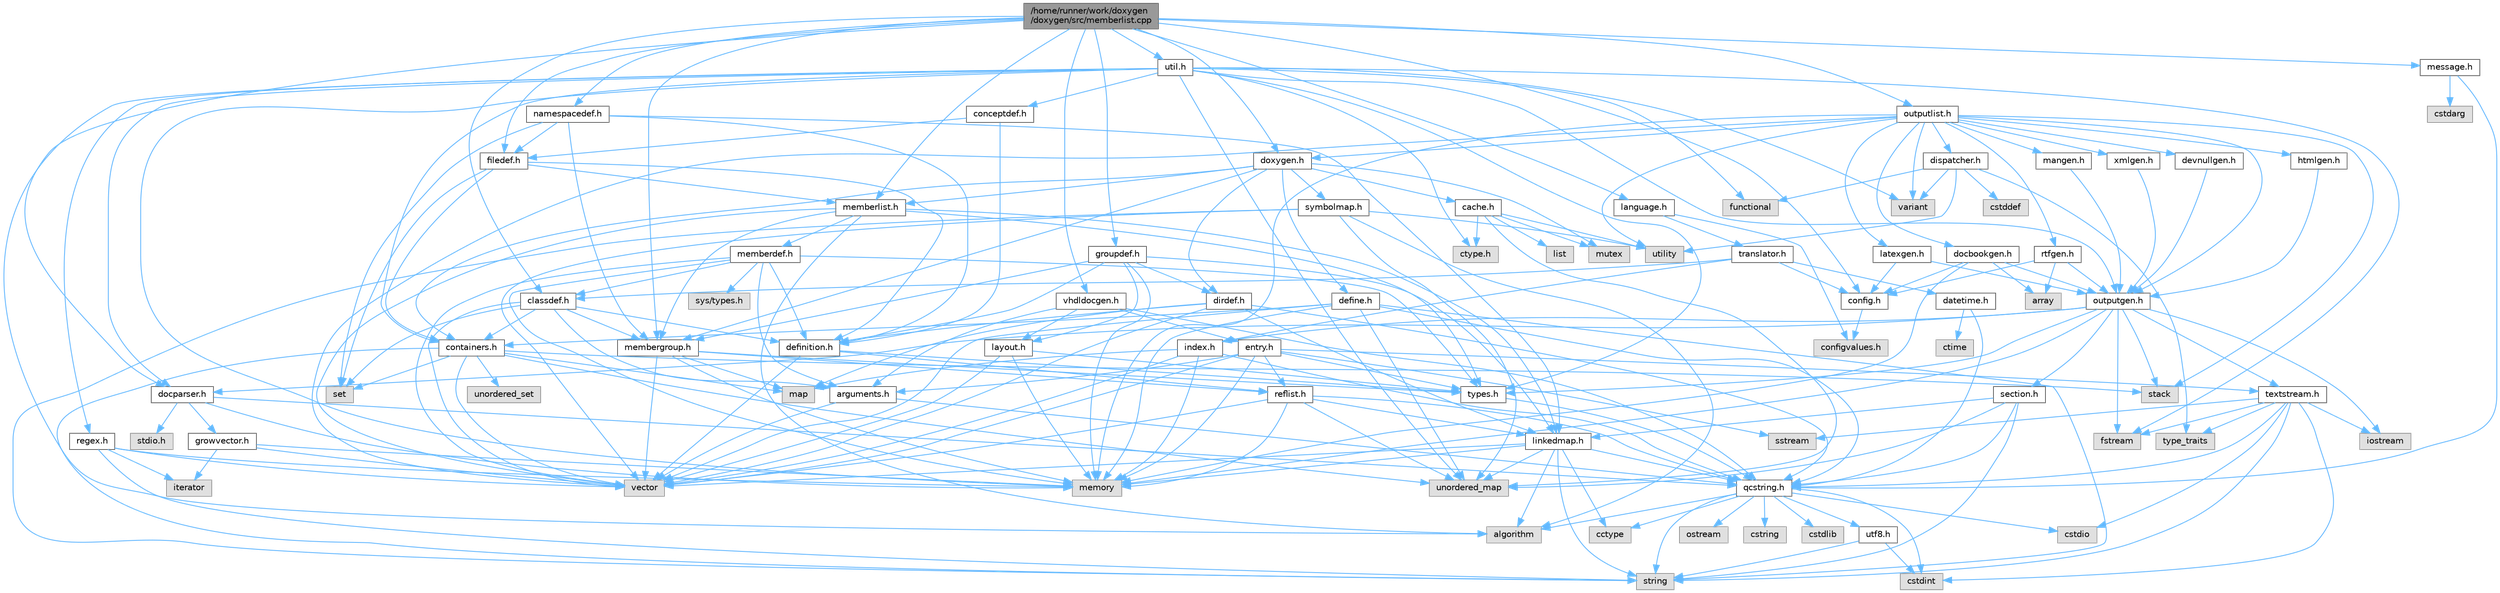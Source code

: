 digraph "/home/runner/work/doxygen/doxygen/src/memberlist.cpp"
{
 // INTERACTIVE_SVG=YES
 // LATEX_PDF_SIZE
  bgcolor="transparent";
  edge [fontname=Helvetica,fontsize=10,labelfontname=Helvetica,labelfontsize=10];
  node [fontname=Helvetica,fontsize=10,shape=box,height=0.2,width=0.4];
  Node1 [id="Node000001",label="/home/runner/work/doxygen\l/doxygen/src/memberlist.cpp",height=0.2,width=0.4,color="gray40", fillcolor="grey60", style="filled", fontcolor="black",tooltip=" "];
  Node1 -> Node2 [id="edge1_Node000001_Node000002",color="steelblue1",style="solid",tooltip=" "];
  Node2 [id="Node000002",label="memberlist.h",height=0.2,width=0.4,color="grey40", fillcolor="white", style="filled",URL="$dd/d78/memberlist_8h.html",tooltip=" "];
  Node2 -> Node3 [id="edge2_Node000002_Node000003",color="steelblue1",style="solid",tooltip=" "];
  Node3 [id="Node000003",label="vector",height=0.2,width=0.4,color="grey60", fillcolor="#E0E0E0", style="filled",tooltip=" "];
  Node2 -> Node4 [id="edge3_Node000002_Node000004",color="steelblue1",style="solid",tooltip=" "];
  Node4 [id="Node000004",label="algorithm",height=0.2,width=0.4,color="grey60", fillcolor="#E0E0E0", style="filled",tooltip=" "];
  Node2 -> Node5 [id="edge4_Node000002_Node000005",color="steelblue1",style="solid",tooltip=" "];
  Node5 [id="Node000005",label="memberdef.h",height=0.2,width=0.4,color="grey40", fillcolor="white", style="filled",URL="$d4/d46/memberdef_8h.html",tooltip=" "];
  Node5 -> Node3 [id="edge5_Node000005_Node000003",color="steelblue1",style="solid",tooltip=" "];
  Node5 -> Node6 [id="edge6_Node000005_Node000006",color="steelblue1",style="solid",tooltip=" "];
  Node6 [id="Node000006",label="memory",height=0.2,width=0.4,color="grey60", fillcolor="#E0E0E0", style="filled",tooltip=" "];
  Node5 -> Node7 [id="edge7_Node000005_Node000007",color="steelblue1",style="solid",tooltip=" "];
  Node7 [id="Node000007",label="sys/types.h",height=0.2,width=0.4,color="grey60", fillcolor="#E0E0E0", style="filled",tooltip=" "];
  Node5 -> Node8 [id="edge8_Node000005_Node000008",color="steelblue1",style="solid",tooltip=" "];
  Node8 [id="Node000008",label="types.h",height=0.2,width=0.4,color="grey40", fillcolor="white", style="filled",URL="$d9/d49/types_8h.html",tooltip="This file contains a number of basic enums and types."];
  Node8 -> Node9 [id="edge9_Node000008_Node000009",color="steelblue1",style="solid",tooltip=" "];
  Node9 [id="Node000009",label="qcstring.h",height=0.2,width=0.4,color="grey40", fillcolor="white", style="filled",URL="$d7/d5c/qcstring_8h.html",tooltip=" "];
  Node9 -> Node10 [id="edge10_Node000009_Node000010",color="steelblue1",style="solid",tooltip=" "];
  Node10 [id="Node000010",label="string",height=0.2,width=0.4,color="grey60", fillcolor="#E0E0E0", style="filled",tooltip=" "];
  Node9 -> Node4 [id="edge11_Node000009_Node000004",color="steelblue1",style="solid",tooltip=" "];
  Node9 -> Node11 [id="edge12_Node000009_Node000011",color="steelblue1",style="solid",tooltip=" "];
  Node11 [id="Node000011",label="cctype",height=0.2,width=0.4,color="grey60", fillcolor="#E0E0E0", style="filled",tooltip=" "];
  Node9 -> Node12 [id="edge13_Node000009_Node000012",color="steelblue1",style="solid",tooltip=" "];
  Node12 [id="Node000012",label="cstring",height=0.2,width=0.4,color="grey60", fillcolor="#E0E0E0", style="filled",tooltip=" "];
  Node9 -> Node13 [id="edge14_Node000009_Node000013",color="steelblue1",style="solid",tooltip=" "];
  Node13 [id="Node000013",label="cstdio",height=0.2,width=0.4,color="grey60", fillcolor="#E0E0E0", style="filled",tooltip=" "];
  Node9 -> Node14 [id="edge15_Node000009_Node000014",color="steelblue1",style="solid",tooltip=" "];
  Node14 [id="Node000014",label="cstdlib",height=0.2,width=0.4,color="grey60", fillcolor="#E0E0E0", style="filled",tooltip=" "];
  Node9 -> Node15 [id="edge16_Node000009_Node000015",color="steelblue1",style="solid",tooltip=" "];
  Node15 [id="Node000015",label="cstdint",height=0.2,width=0.4,color="grey60", fillcolor="#E0E0E0", style="filled",tooltip=" "];
  Node9 -> Node16 [id="edge17_Node000009_Node000016",color="steelblue1",style="solid",tooltip=" "];
  Node16 [id="Node000016",label="ostream",height=0.2,width=0.4,color="grey60", fillcolor="#E0E0E0", style="filled",tooltip=" "];
  Node9 -> Node17 [id="edge18_Node000009_Node000017",color="steelblue1",style="solid",tooltip=" "];
  Node17 [id="Node000017",label="utf8.h",height=0.2,width=0.4,color="grey40", fillcolor="white", style="filled",URL="$db/d7c/utf8_8h.html",tooltip="Various UTF8 related helper functions."];
  Node17 -> Node15 [id="edge19_Node000017_Node000015",color="steelblue1",style="solid",tooltip=" "];
  Node17 -> Node10 [id="edge20_Node000017_Node000010",color="steelblue1",style="solid",tooltip=" "];
  Node5 -> Node18 [id="edge21_Node000005_Node000018",color="steelblue1",style="solid",tooltip=" "];
  Node18 [id="Node000018",label="definition.h",height=0.2,width=0.4,color="grey40", fillcolor="white", style="filled",URL="$df/da1/definition_8h.html",tooltip=" "];
  Node18 -> Node3 [id="edge22_Node000018_Node000003",color="steelblue1",style="solid",tooltip=" "];
  Node18 -> Node8 [id="edge23_Node000018_Node000008",color="steelblue1",style="solid",tooltip=" "];
  Node18 -> Node19 [id="edge24_Node000018_Node000019",color="steelblue1",style="solid",tooltip=" "];
  Node19 [id="Node000019",label="reflist.h",height=0.2,width=0.4,color="grey40", fillcolor="white", style="filled",URL="$d1/d02/reflist_8h.html",tooltip=" "];
  Node19 -> Node3 [id="edge25_Node000019_Node000003",color="steelblue1",style="solid",tooltip=" "];
  Node19 -> Node20 [id="edge26_Node000019_Node000020",color="steelblue1",style="solid",tooltip=" "];
  Node20 [id="Node000020",label="unordered_map",height=0.2,width=0.4,color="grey60", fillcolor="#E0E0E0", style="filled",tooltip=" "];
  Node19 -> Node6 [id="edge27_Node000019_Node000006",color="steelblue1",style="solid",tooltip=" "];
  Node19 -> Node9 [id="edge28_Node000019_Node000009",color="steelblue1",style="solid",tooltip=" "];
  Node19 -> Node21 [id="edge29_Node000019_Node000021",color="steelblue1",style="solid",tooltip=" "];
  Node21 [id="Node000021",label="linkedmap.h",height=0.2,width=0.4,color="grey40", fillcolor="white", style="filled",URL="$da/de1/linkedmap_8h.html",tooltip=" "];
  Node21 -> Node20 [id="edge30_Node000021_Node000020",color="steelblue1",style="solid",tooltip=" "];
  Node21 -> Node3 [id="edge31_Node000021_Node000003",color="steelblue1",style="solid",tooltip=" "];
  Node21 -> Node6 [id="edge32_Node000021_Node000006",color="steelblue1",style="solid",tooltip=" "];
  Node21 -> Node10 [id="edge33_Node000021_Node000010",color="steelblue1",style="solid",tooltip=" "];
  Node21 -> Node4 [id="edge34_Node000021_Node000004",color="steelblue1",style="solid",tooltip=" "];
  Node21 -> Node11 [id="edge35_Node000021_Node000011",color="steelblue1",style="solid",tooltip=" "];
  Node21 -> Node9 [id="edge36_Node000021_Node000009",color="steelblue1",style="solid",tooltip=" "];
  Node5 -> Node22 [id="edge37_Node000005_Node000022",color="steelblue1",style="solid",tooltip=" "];
  Node22 [id="Node000022",label="arguments.h",height=0.2,width=0.4,color="grey40", fillcolor="white", style="filled",URL="$df/d9b/arguments_8h.html",tooltip=" "];
  Node22 -> Node3 [id="edge38_Node000022_Node000003",color="steelblue1",style="solid",tooltip=" "];
  Node22 -> Node9 [id="edge39_Node000022_Node000009",color="steelblue1",style="solid",tooltip=" "];
  Node5 -> Node23 [id="edge40_Node000005_Node000023",color="steelblue1",style="solid",tooltip=" "];
  Node23 [id="Node000023",label="classdef.h",height=0.2,width=0.4,color="grey40", fillcolor="white", style="filled",URL="$d1/da6/classdef_8h.html",tooltip=" "];
  Node23 -> Node3 [id="edge41_Node000023_Node000003",color="steelblue1",style="solid",tooltip=" "];
  Node23 -> Node24 [id="edge42_Node000023_Node000024",color="steelblue1",style="solid",tooltip=" "];
  Node24 [id="Node000024",label="set",height=0.2,width=0.4,color="grey60", fillcolor="#E0E0E0", style="filled",tooltip=" "];
  Node23 -> Node25 [id="edge43_Node000023_Node000025",color="steelblue1",style="solid",tooltip=" "];
  Node25 [id="Node000025",label="containers.h",height=0.2,width=0.4,color="grey40", fillcolor="white", style="filled",URL="$d5/d75/containers_8h.html",tooltip=" "];
  Node25 -> Node3 [id="edge44_Node000025_Node000003",color="steelblue1",style="solid",tooltip=" "];
  Node25 -> Node10 [id="edge45_Node000025_Node000010",color="steelblue1",style="solid",tooltip=" "];
  Node25 -> Node24 [id="edge46_Node000025_Node000024",color="steelblue1",style="solid",tooltip=" "];
  Node25 -> Node26 [id="edge47_Node000025_Node000026",color="steelblue1",style="solid",tooltip=" "];
  Node26 [id="Node000026",label="map",height=0.2,width=0.4,color="grey60", fillcolor="#E0E0E0", style="filled",tooltip=" "];
  Node25 -> Node27 [id="edge48_Node000025_Node000027",color="steelblue1",style="solid",tooltip=" "];
  Node27 [id="Node000027",label="unordered_set",height=0.2,width=0.4,color="grey60", fillcolor="#E0E0E0", style="filled",tooltip=" "];
  Node25 -> Node20 [id="edge49_Node000025_Node000020",color="steelblue1",style="solid",tooltip=" "];
  Node25 -> Node28 [id="edge50_Node000025_Node000028",color="steelblue1",style="solid",tooltip=" "];
  Node28 [id="Node000028",label="stack",height=0.2,width=0.4,color="grey60", fillcolor="#E0E0E0", style="filled",tooltip=" "];
  Node23 -> Node18 [id="edge51_Node000023_Node000018",color="steelblue1",style="solid",tooltip=" "];
  Node23 -> Node22 [id="edge52_Node000023_Node000022",color="steelblue1",style="solid",tooltip=" "];
  Node23 -> Node29 [id="edge53_Node000023_Node000029",color="steelblue1",style="solid",tooltip=" "];
  Node29 [id="Node000029",label="membergroup.h",height=0.2,width=0.4,color="grey40", fillcolor="white", style="filled",URL="$d9/d11/membergroup_8h.html",tooltip=" "];
  Node29 -> Node3 [id="edge54_Node000029_Node000003",color="steelblue1",style="solid",tooltip=" "];
  Node29 -> Node26 [id="edge55_Node000029_Node000026",color="steelblue1",style="solid",tooltip=" "];
  Node29 -> Node6 [id="edge56_Node000029_Node000006",color="steelblue1",style="solid",tooltip=" "];
  Node29 -> Node8 [id="edge57_Node000029_Node000008",color="steelblue1",style="solid",tooltip=" "];
  Node29 -> Node19 [id="edge58_Node000029_Node000019",color="steelblue1",style="solid",tooltip=" "];
  Node2 -> Node21 [id="edge59_Node000002_Node000021",color="steelblue1",style="solid",tooltip=" "];
  Node2 -> Node8 [id="edge60_Node000002_Node000008",color="steelblue1",style="solid",tooltip=" "];
  Node2 -> Node29 [id="edge61_Node000002_Node000029",color="steelblue1",style="solid",tooltip=" "];
  Node1 -> Node23 [id="edge62_Node000001_Node000023",color="steelblue1",style="solid",tooltip=" "];
  Node1 -> Node30 [id="edge63_Node000001_Node000030",color="steelblue1",style="solid",tooltip=" "];
  Node30 [id="Node000030",label="message.h",height=0.2,width=0.4,color="grey40", fillcolor="white", style="filled",URL="$d2/d0d/message_8h.html",tooltip=" "];
  Node30 -> Node31 [id="edge64_Node000030_Node000031",color="steelblue1",style="solid",tooltip=" "];
  Node31 [id="Node000031",label="cstdarg",height=0.2,width=0.4,color="grey60", fillcolor="#E0E0E0", style="filled",tooltip=" "];
  Node30 -> Node9 [id="edge65_Node000030_Node000009",color="steelblue1",style="solid",tooltip=" "];
  Node1 -> Node32 [id="edge66_Node000001_Node000032",color="steelblue1",style="solid",tooltip=" "];
  Node32 [id="Node000032",label="util.h",height=0.2,width=0.4,color="grey40", fillcolor="white", style="filled",URL="$d8/d3c/util_8h.html",tooltip="A bunch of utility functions."];
  Node32 -> Node6 [id="edge67_Node000032_Node000006",color="steelblue1",style="solid",tooltip=" "];
  Node32 -> Node20 [id="edge68_Node000032_Node000020",color="steelblue1",style="solid",tooltip=" "];
  Node32 -> Node4 [id="edge69_Node000032_Node000004",color="steelblue1",style="solid",tooltip=" "];
  Node32 -> Node33 [id="edge70_Node000032_Node000033",color="steelblue1",style="solid",tooltip=" "];
  Node33 [id="Node000033",label="functional",height=0.2,width=0.4,color="grey60", fillcolor="#E0E0E0", style="filled",tooltip=" "];
  Node32 -> Node34 [id="edge71_Node000032_Node000034",color="steelblue1",style="solid",tooltip=" "];
  Node34 [id="Node000034",label="fstream",height=0.2,width=0.4,color="grey60", fillcolor="#E0E0E0", style="filled",tooltip=" "];
  Node32 -> Node35 [id="edge72_Node000032_Node000035",color="steelblue1",style="solid",tooltip=" "];
  Node35 [id="Node000035",label="variant",height=0.2,width=0.4,color="grey60", fillcolor="#E0E0E0", style="filled",tooltip=" "];
  Node32 -> Node36 [id="edge73_Node000032_Node000036",color="steelblue1",style="solid",tooltip=" "];
  Node36 [id="Node000036",label="ctype.h",height=0.2,width=0.4,color="grey60", fillcolor="#E0E0E0", style="filled",tooltip=" "];
  Node32 -> Node8 [id="edge74_Node000032_Node000008",color="steelblue1",style="solid",tooltip=" "];
  Node32 -> Node37 [id="edge75_Node000032_Node000037",color="steelblue1",style="solid",tooltip=" "];
  Node37 [id="Node000037",label="docparser.h",height=0.2,width=0.4,color="grey40", fillcolor="white", style="filled",URL="$de/d9c/docparser_8h.html",tooltip=" "];
  Node37 -> Node38 [id="edge76_Node000037_Node000038",color="steelblue1",style="solid",tooltip=" "];
  Node38 [id="Node000038",label="stdio.h",height=0.2,width=0.4,color="grey60", fillcolor="#E0E0E0", style="filled",tooltip=" "];
  Node37 -> Node6 [id="edge77_Node000037_Node000006",color="steelblue1",style="solid",tooltip=" "];
  Node37 -> Node9 [id="edge78_Node000037_Node000009",color="steelblue1",style="solid",tooltip=" "];
  Node37 -> Node39 [id="edge79_Node000037_Node000039",color="steelblue1",style="solid",tooltip=" "];
  Node39 [id="Node000039",label="growvector.h",height=0.2,width=0.4,color="grey40", fillcolor="white", style="filled",URL="$d7/d50/growvector_8h.html",tooltip=" "];
  Node39 -> Node3 [id="edge80_Node000039_Node000003",color="steelblue1",style="solid",tooltip=" "];
  Node39 -> Node6 [id="edge81_Node000039_Node000006",color="steelblue1",style="solid",tooltip=" "];
  Node39 -> Node40 [id="edge82_Node000039_Node000040",color="steelblue1",style="solid",tooltip=" "];
  Node40 [id="Node000040",label="iterator",height=0.2,width=0.4,color="grey60", fillcolor="#E0E0E0", style="filled",tooltip=" "];
  Node32 -> Node25 [id="edge83_Node000032_Node000025",color="steelblue1",style="solid",tooltip=" "];
  Node32 -> Node41 [id="edge84_Node000032_Node000041",color="steelblue1",style="solid",tooltip=" "];
  Node41 [id="Node000041",label="outputgen.h",height=0.2,width=0.4,color="grey40", fillcolor="white", style="filled",URL="$df/d06/outputgen_8h.html",tooltip=" "];
  Node41 -> Node6 [id="edge85_Node000041_Node000006",color="steelblue1",style="solid",tooltip=" "];
  Node41 -> Node28 [id="edge86_Node000041_Node000028",color="steelblue1",style="solid",tooltip=" "];
  Node41 -> Node42 [id="edge87_Node000041_Node000042",color="steelblue1",style="solid",tooltip=" "];
  Node42 [id="Node000042",label="iostream",height=0.2,width=0.4,color="grey60", fillcolor="#E0E0E0", style="filled",tooltip=" "];
  Node41 -> Node34 [id="edge88_Node000041_Node000034",color="steelblue1",style="solid",tooltip=" "];
  Node41 -> Node8 [id="edge89_Node000041_Node000008",color="steelblue1",style="solid",tooltip=" "];
  Node41 -> Node43 [id="edge90_Node000041_Node000043",color="steelblue1",style="solid",tooltip=" "];
  Node43 [id="Node000043",label="index.h",height=0.2,width=0.4,color="grey40", fillcolor="white", style="filled",URL="$d1/db5/index_8h.html",tooltip=" "];
  Node43 -> Node6 [id="edge91_Node000043_Node000006",color="steelblue1",style="solid",tooltip=" "];
  Node43 -> Node3 [id="edge92_Node000043_Node000003",color="steelblue1",style="solid",tooltip=" "];
  Node43 -> Node26 [id="edge93_Node000043_Node000026",color="steelblue1",style="solid",tooltip=" "];
  Node43 -> Node9 [id="edge94_Node000043_Node000009",color="steelblue1",style="solid",tooltip=" "];
  Node41 -> Node44 [id="edge95_Node000041_Node000044",color="steelblue1",style="solid",tooltip=" "];
  Node44 [id="Node000044",label="section.h",height=0.2,width=0.4,color="grey40", fillcolor="white", style="filled",URL="$d1/d2a/section_8h.html",tooltip=" "];
  Node44 -> Node10 [id="edge96_Node000044_Node000010",color="steelblue1",style="solid",tooltip=" "];
  Node44 -> Node20 [id="edge97_Node000044_Node000020",color="steelblue1",style="solid",tooltip=" "];
  Node44 -> Node9 [id="edge98_Node000044_Node000009",color="steelblue1",style="solid",tooltip=" "];
  Node44 -> Node21 [id="edge99_Node000044_Node000021",color="steelblue1",style="solid",tooltip=" "];
  Node41 -> Node45 [id="edge100_Node000041_Node000045",color="steelblue1",style="solid",tooltip=" "];
  Node45 [id="Node000045",label="textstream.h",height=0.2,width=0.4,color="grey40", fillcolor="white", style="filled",URL="$d4/d7d/textstream_8h.html",tooltip=" "];
  Node45 -> Node10 [id="edge101_Node000045_Node000010",color="steelblue1",style="solid",tooltip=" "];
  Node45 -> Node42 [id="edge102_Node000045_Node000042",color="steelblue1",style="solid",tooltip=" "];
  Node45 -> Node46 [id="edge103_Node000045_Node000046",color="steelblue1",style="solid",tooltip=" "];
  Node46 [id="Node000046",label="sstream",height=0.2,width=0.4,color="grey60", fillcolor="#E0E0E0", style="filled",tooltip=" "];
  Node45 -> Node15 [id="edge104_Node000045_Node000015",color="steelblue1",style="solid",tooltip=" "];
  Node45 -> Node13 [id="edge105_Node000045_Node000013",color="steelblue1",style="solid",tooltip=" "];
  Node45 -> Node34 [id="edge106_Node000045_Node000034",color="steelblue1",style="solid",tooltip=" "];
  Node45 -> Node47 [id="edge107_Node000045_Node000047",color="steelblue1",style="solid",tooltip=" "];
  Node47 [id="Node000047",label="type_traits",height=0.2,width=0.4,color="grey60", fillcolor="#E0E0E0", style="filled",tooltip=" "];
  Node45 -> Node9 [id="edge108_Node000045_Node000009",color="steelblue1",style="solid",tooltip=" "];
  Node41 -> Node37 [id="edge109_Node000041_Node000037",color="steelblue1",style="solid",tooltip=" "];
  Node32 -> Node48 [id="edge110_Node000032_Node000048",color="steelblue1",style="solid",tooltip=" "];
  Node48 [id="Node000048",label="regex.h",height=0.2,width=0.4,color="grey40", fillcolor="white", style="filled",URL="$d1/d21/regex_8h.html",tooltip=" "];
  Node48 -> Node6 [id="edge111_Node000048_Node000006",color="steelblue1",style="solid",tooltip=" "];
  Node48 -> Node10 [id="edge112_Node000048_Node000010",color="steelblue1",style="solid",tooltip=" "];
  Node48 -> Node3 [id="edge113_Node000048_Node000003",color="steelblue1",style="solid",tooltip=" "];
  Node48 -> Node40 [id="edge114_Node000048_Node000040",color="steelblue1",style="solid",tooltip=" "];
  Node32 -> Node49 [id="edge115_Node000032_Node000049",color="steelblue1",style="solid",tooltip=" "];
  Node49 [id="Node000049",label="conceptdef.h",height=0.2,width=0.4,color="grey40", fillcolor="white", style="filled",URL="$da/df1/conceptdef_8h.html",tooltip=" "];
  Node49 -> Node18 [id="edge116_Node000049_Node000018",color="steelblue1",style="solid",tooltip=" "];
  Node49 -> Node50 [id="edge117_Node000049_Node000050",color="steelblue1",style="solid",tooltip=" "];
  Node50 [id="Node000050",label="filedef.h",height=0.2,width=0.4,color="grey40", fillcolor="white", style="filled",URL="$d4/d3a/filedef_8h.html",tooltip=" "];
  Node50 -> Node24 [id="edge118_Node000050_Node000024",color="steelblue1",style="solid",tooltip=" "];
  Node50 -> Node18 [id="edge119_Node000050_Node000018",color="steelblue1",style="solid",tooltip=" "];
  Node50 -> Node2 [id="edge120_Node000050_Node000002",color="steelblue1",style="solid",tooltip=" "];
  Node50 -> Node25 [id="edge121_Node000050_Node000025",color="steelblue1",style="solid",tooltip=" "];
  Node1 -> Node51 [id="edge122_Node000001_Node000051",color="steelblue1",style="solid",tooltip=" "];
  Node51 [id="Node000051",label="language.h",height=0.2,width=0.4,color="grey40", fillcolor="white", style="filled",URL="$d8/dce/language_8h.html",tooltip=" "];
  Node51 -> Node52 [id="edge123_Node000051_Node000052",color="steelblue1",style="solid",tooltip=" "];
  Node52 [id="Node000052",label="translator.h",height=0.2,width=0.4,color="grey40", fillcolor="white", style="filled",URL="$d9/df1/translator_8h.html",tooltip=" "];
  Node52 -> Node23 [id="edge124_Node000052_Node000023",color="steelblue1",style="solid",tooltip=" "];
  Node52 -> Node53 [id="edge125_Node000052_Node000053",color="steelblue1",style="solid",tooltip=" "];
  Node53 [id="Node000053",label="config.h",height=0.2,width=0.4,color="grey40", fillcolor="white", style="filled",URL="$db/d16/config_8h.html",tooltip=" "];
  Node53 -> Node54 [id="edge126_Node000053_Node000054",color="steelblue1",style="solid",tooltip=" "];
  Node54 [id="Node000054",label="configvalues.h",height=0.2,width=0.4,color="grey60", fillcolor="#E0E0E0", style="filled",tooltip=" "];
  Node52 -> Node55 [id="edge127_Node000052_Node000055",color="steelblue1",style="solid",tooltip=" "];
  Node55 [id="Node000055",label="datetime.h",height=0.2,width=0.4,color="grey40", fillcolor="white", style="filled",URL="$de/d1b/datetime_8h.html",tooltip=" "];
  Node55 -> Node56 [id="edge128_Node000055_Node000056",color="steelblue1",style="solid",tooltip=" "];
  Node56 [id="Node000056",label="ctime",height=0.2,width=0.4,color="grey60", fillcolor="#E0E0E0", style="filled",tooltip=" "];
  Node55 -> Node9 [id="edge129_Node000055_Node000009",color="steelblue1",style="solid",tooltip=" "];
  Node52 -> Node43 [id="edge130_Node000052_Node000043",color="steelblue1",style="solid",tooltip=" "];
  Node51 -> Node54 [id="edge131_Node000051_Node000054",color="steelblue1",style="solid",tooltip=" "];
  Node1 -> Node57 [id="edge132_Node000001_Node000057",color="steelblue1",style="solid",tooltip=" "];
  Node57 [id="Node000057",label="doxygen.h",height=0.2,width=0.4,color="grey40", fillcolor="white", style="filled",URL="$d1/da1/doxygen_8h.html",tooltip=" "];
  Node57 -> Node58 [id="edge133_Node000057_Node000058",color="steelblue1",style="solid",tooltip=" "];
  Node58 [id="Node000058",label="mutex",height=0.2,width=0.4,color="grey60", fillcolor="#E0E0E0", style="filled",tooltip=" "];
  Node57 -> Node25 [id="edge134_Node000057_Node000025",color="steelblue1",style="solid",tooltip=" "];
  Node57 -> Node29 [id="edge135_Node000057_Node000029",color="steelblue1",style="solid",tooltip=" "];
  Node57 -> Node59 [id="edge136_Node000057_Node000059",color="steelblue1",style="solid",tooltip=" "];
  Node59 [id="Node000059",label="dirdef.h",height=0.2,width=0.4,color="grey40", fillcolor="white", style="filled",URL="$d6/d15/dirdef_8h.html",tooltip=" "];
  Node59 -> Node3 [id="edge137_Node000059_Node000003",color="steelblue1",style="solid",tooltip=" "];
  Node59 -> Node26 [id="edge138_Node000059_Node000026",color="steelblue1",style="solid",tooltip=" "];
  Node59 -> Node9 [id="edge139_Node000059_Node000009",color="steelblue1",style="solid",tooltip=" "];
  Node59 -> Node21 [id="edge140_Node000059_Node000021",color="steelblue1",style="solid",tooltip=" "];
  Node59 -> Node18 [id="edge141_Node000059_Node000018",color="steelblue1",style="solid",tooltip=" "];
  Node57 -> Node2 [id="edge142_Node000057_Node000002",color="steelblue1",style="solid",tooltip=" "];
  Node57 -> Node60 [id="edge143_Node000057_Node000060",color="steelblue1",style="solid",tooltip=" "];
  Node60 [id="Node000060",label="define.h",height=0.2,width=0.4,color="grey40", fillcolor="white", style="filled",URL="$df/d67/define_8h.html",tooltip=" "];
  Node60 -> Node3 [id="edge144_Node000060_Node000003",color="steelblue1",style="solid",tooltip=" "];
  Node60 -> Node6 [id="edge145_Node000060_Node000006",color="steelblue1",style="solid",tooltip=" "];
  Node60 -> Node10 [id="edge146_Node000060_Node000010",color="steelblue1",style="solid",tooltip=" "];
  Node60 -> Node20 [id="edge147_Node000060_Node000020",color="steelblue1",style="solid",tooltip=" "];
  Node60 -> Node9 [id="edge148_Node000060_Node000009",color="steelblue1",style="solid",tooltip=" "];
  Node60 -> Node25 [id="edge149_Node000060_Node000025",color="steelblue1",style="solid",tooltip=" "];
  Node57 -> Node61 [id="edge150_Node000057_Node000061",color="steelblue1",style="solid",tooltip=" "];
  Node61 [id="Node000061",label="cache.h",height=0.2,width=0.4,color="grey40", fillcolor="white", style="filled",URL="$d3/d26/cache_8h.html",tooltip=" "];
  Node61 -> Node62 [id="edge151_Node000061_Node000062",color="steelblue1",style="solid",tooltip=" "];
  Node62 [id="Node000062",label="list",height=0.2,width=0.4,color="grey60", fillcolor="#E0E0E0", style="filled",tooltip=" "];
  Node61 -> Node20 [id="edge152_Node000061_Node000020",color="steelblue1",style="solid",tooltip=" "];
  Node61 -> Node58 [id="edge153_Node000061_Node000058",color="steelblue1",style="solid",tooltip=" "];
  Node61 -> Node63 [id="edge154_Node000061_Node000063",color="steelblue1",style="solid",tooltip=" "];
  Node63 [id="Node000063",label="utility",height=0.2,width=0.4,color="grey60", fillcolor="#E0E0E0", style="filled",tooltip=" "];
  Node61 -> Node36 [id="edge155_Node000061_Node000036",color="steelblue1",style="solid",tooltip=" "];
  Node57 -> Node64 [id="edge156_Node000057_Node000064",color="steelblue1",style="solid",tooltip=" "];
  Node64 [id="Node000064",label="symbolmap.h",height=0.2,width=0.4,color="grey40", fillcolor="white", style="filled",URL="$d7/ddd/symbolmap_8h.html",tooltip=" "];
  Node64 -> Node4 [id="edge157_Node000064_Node000004",color="steelblue1",style="solid",tooltip=" "];
  Node64 -> Node20 [id="edge158_Node000064_Node000020",color="steelblue1",style="solid",tooltip=" "];
  Node64 -> Node3 [id="edge159_Node000064_Node000003",color="steelblue1",style="solid",tooltip=" "];
  Node64 -> Node10 [id="edge160_Node000064_Node000010",color="steelblue1",style="solid",tooltip=" "];
  Node64 -> Node63 [id="edge161_Node000064_Node000063",color="steelblue1",style="solid",tooltip=" "];
  Node1 -> Node65 [id="edge162_Node000001_Node000065",color="steelblue1",style="solid",tooltip=" "];
  Node65 [id="Node000065",label="outputlist.h",height=0.2,width=0.4,color="grey40", fillcolor="white", style="filled",URL="$d2/db9/outputlist_8h.html",tooltip=" "];
  Node65 -> Node63 [id="edge163_Node000065_Node000063",color="steelblue1",style="solid",tooltip=" "];
  Node65 -> Node3 [id="edge164_Node000065_Node000003",color="steelblue1",style="solid",tooltip=" "];
  Node65 -> Node6 [id="edge165_Node000065_Node000006",color="steelblue1",style="solid",tooltip=" "];
  Node65 -> Node35 [id="edge166_Node000065_Node000035",color="steelblue1",style="solid",tooltip=" "];
  Node65 -> Node28 [id="edge167_Node000065_Node000028",color="steelblue1",style="solid",tooltip=" "];
  Node65 -> Node41 [id="edge168_Node000065_Node000041",color="steelblue1",style="solid",tooltip=" "];
  Node65 -> Node57 [id="edge169_Node000065_Node000057",color="steelblue1",style="solid",tooltip=" "];
  Node65 -> Node66 [id="edge170_Node000065_Node000066",color="steelblue1",style="solid",tooltip=" "];
  Node66 [id="Node000066",label="dispatcher.h",height=0.2,width=0.4,color="grey40", fillcolor="white", style="filled",URL="$da/d73/dispatcher_8h.html",tooltip=" "];
  Node66 -> Node67 [id="edge171_Node000066_Node000067",color="steelblue1",style="solid",tooltip=" "];
  Node67 [id="Node000067",label="cstddef",height=0.2,width=0.4,color="grey60", fillcolor="#E0E0E0", style="filled",tooltip=" "];
  Node66 -> Node63 [id="edge172_Node000066_Node000063",color="steelblue1",style="solid",tooltip=" "];
  Node66 -> Node33 [id="edge173_Node000066_Node000033",color="steelblue1",style="solid",tooltip=" "];
  Node66 -> Node35 [id="edge174_Node000066_Node000035",color="steelblue1",style="solid",tooltip=" "];
  Node66 -> Node47 [id="edge175_Node000066_Node000047",color="steelblue1",style="solid",tooltip=" "];
  Node65 -> Node68 [id="edge176_Node000065_Node000068",color="steelblue1",style="solid",tooltip=" "];
  Node68 [id="Node000068",label="htmlgen.h",height=0.2,width=0.4,color="grey40", fillcolor="white", style="filled",URL="$d8/d56/htmlgen_8h.html",tooltip=" "];
  Node68 -> Node41 [id="edge177_Node000068_Node000041",color="steelblue1",style="solid",tooltip=" "];
  Node65 -> Node69 [id="edge178_Node000065_Node000069",color="steelblue1",style="solid",tooltip=" "];
  Node69 [id="Node000069",label="latexgen.h",height=0.2,width=0.4,color="grey40", fillcolor="white", style="filled",URL="$d6/d9c/latexgen_8h.html",tooltip=" "];
  Node69 -> Node53 [id="edge179_Node000069_Node000053",color="steelblue1",style="solid",tooltip=" "];
  Node69 -> Node41 [id="edge180_Node000069_Node000041",color="steelblue1",style="solid",tooltip=" "];
  Node65 -> Node70 [id="edge181_Node000065_Node000070",color="steelblue1",style="solid",tooltip=" "];
  Node70 [id="Node000070",label="rtfgen.h",height=0.2,width=0.4,color="grey40", fillcolor="white", style="filled",URL="$d4/daa/rtfgen_8h.html",tooltip=" "];
  Node70 -> Node71 [id="edge182_Node000070_Node000071",color="steelblue1",style="solid",tooltip=" "];
  Node71 [id="Node000071",label="array",height=0.2,width=0.4,color="grey60", fillcolor="#E0E0E0", style="filled",tooltip=" "];
  Node70 -> Node53 [id="edge183_Node000070_Node000053",color="steelblue1",style="solid",tooltip=" "];
  Node70 -> Node41 [id="edge184_Node000070_Node000041",color="steelblue1",style="solid",tooltip=" "];
  Node65 -> Node72 [id="edge185_Node000065_Node000072",color="steelblue1",style="solid",tooltip=" "];
  Node72 [id="Node000072",label="mangen.h",height=0.2,width=0.4,color="grey40", fillcolor="white", style="filled",URL="$da/dc0/mangen_8h.html",tooltip=" "];
  Node72 -> Node41 [id="edge186_Node000072_Node000041",color="steelblue1",style="solid",tooltip=" "];
  Node65 -> Node73 [id="edge187_Node000065_Node000073",color="steelblue1",style="solid",tooltip=" "];
  Node73 [id="Node000073",label="docbookgen.h",height=0.2,width=0.4,color="grey40", fillcolor="white", style="filled",URL="$de/dea/docbookgen_8h.html",tooltip=" "];
  Node73 -> Node6 [id="edge188_Node000073_Node000006",color="steelblue1",style="solid",tooltip=" "];
  Node73 -> Node71 [id="edge189_Node000073_Node000071",color="steelblue1",style="solid",tooltip=" "];
  Node73 -> Node53 [id="edge190_Node000073_Node000053",color="steelblue1",style="solid",tooltip=" "];
  Node73 -> Node41 [id="edge191_Node000073_Node000041",color="steelblue1",style="solid",tooltip=" "];
  Node65 -> Node74 [id="edge192_Node000065_Node000074",color="steelblue1",style="solid",tooltip=" "];
  Node74 [id="Node000074",label="xmlgen.h",height=0.2,width=0.4,color="grey40", fillcolor="white", style="filled",URL="$d9/d67/xmlgen_8h.html",tooltip=" "];
  Node74 -> Node41 [id="edge193_Node000074_Node000041",color="steelblue1",style="solid",tooltip=" "];
  Node65 -> Node75 [id="edge194_Node000065_Node000075",color="steelblue1",style="solid",tooltip=" "];
  Node75 [id="Node000075",label="devnullgen.h",height=0.2,width=0.4,color="grey40", fillcolor="white", style="filled",URL="$d8/de5/devnullgen_8h.html",tooltip=" "];
  Node75 -> Node41 [id="edge195_Node000075_Node000041",color="steelblue1",style="solid",tooltip=" "];
  Node1 -> Node76 [id="edge196_Node000001_Node000076",color="steelblue1",style="solid",tooltip=" "];
  Node76 [id="Node000076",label="groupdef.h",height=0.2,width=0.4,color="grey40", fillcolor="white", style="filled",URL="$d1/de6/groupdef_8h.html",tooltip=" "];
  Node76 -> Node6 [id="edge197_Node000076_Node000006",color="steelblue1",style="solid",tooltip=" "];
  Node76 -> Node18 [id="edge198_Node000076_Node000018",color="steelblue1",style="solid",tooltip=" "];
  Node76 -> Node59 [id="edge199_Node000076_Node000059",color="steelblue1",style="solid",tooltip=" "];
  Node76 -> Node77 [id="edge200_Node000076_Node000077",color="steelblue1",style="solid",tooltip=" "];
  Node77 [id="Node000077",label="layout.h",height=0.2,width=0.4,color="grey40", fillcolor="white", style="filled",URL="$db/d51/layout_8h.html",tooltip=" "];
  Node77 -> Node6 [id="edge201_Node000077_Node000006",color="steelblue1",style="solid",tooltip=" "];
  Node77 -> Node3 [id="edge202_Node000077_Node000003",color="steelblue1",style="solid",tooltip=" "];
  Node77 -> Node8 [id="edge203_Node000077_Node000008",color="steelblue1",style="solid",tooltip=" "];
  Node76 -> Node29 [id="edge204_Node000076_Node000029",color="steelblue1",style="solid",tooltip=" "];
  Node76 -> Node21 [id="edge205_Node000076_Node000021",color="steelblue1",style="solid",tooltip=" "];
  Node1 -> Node78 [id="edge206_Node000001_Node000078",color="steelblue1",style="solid",tooltip=" "];
  Node78 [id="Node000078",label="vhdldocgen.h",height=0.2,width=0.4,color="grey40", fillcolor="white", style="filled",URL="$dd/dec/vhdldocgen_8h.html",tooltip=" "];
  Node78 -> Node9 [id="edge207_Node000078_Node000009",color="steelblue1",style="solid",tooltip=" "];
  Node78 -> Node77 [id="edge208_Node000078_Node000077",color="steelblue1",style="solid",tooltip=" "];
  Node78 -> Node22 [id="edge209_Node000078_Node000022",color="steelblue1",style="solid",tooltip=" "];
  Node78 -> Node79 [id="edge210_Node000078_Node000079",color="steelblue1",style="solid",tooltip=" "];
  Node79 [id="Node000079",label="entry.h",height=0.2,width=0.4,color="grey40", fillcolor="white", style="filled",URL="$d1/dc6/entry_8h.html",tooltip=" "];
  Node79 -> Node3 [id="edge211_Node000079_Node000003",color="steelblue1",style="solid",tooltip=" "];
  Node79 -> Node6 [id="edge212_Node000079_Node000006",color="steelblue1",style="solid",tooltip=" "];
  Node79 -> Node46 [id="edge213_Node000079_Node000046",color="steelblue1",style="solid",tooltip=" "];
  Node79 -> Node8 [id="edge214_Node000079_Node000008",color="steelblue1",style="solid",tooltip=" "];
  Node79 -> Node22 [id="edge215_Node000079_Node000022",color="steelblue1",style="solid",tooltip=" "];
  Node79 -> Node19 [id="edge216_Node000079_Node000019",color="steelblue1",style="solid",tooltip=" "];
  Node79 -> Node45 [id="edge217_Node000079_Node000045",color="steelblue1",style="solid",tooltip=" "];
  Node1 -> Node80 [id="edge218_Node000001_Node000080",color="steelblue1",style="solid",tooltip=" "];
  Node80 [id="Node000080",label="namespacedef.h",height=0.2,width=0.4,color="grey40", fillcolor="white", style="filled",URL="$d7/d97/namespacedef_8h.html",tooltip=" "];
  Node80 -> Node24 [id="edge219_Node000080_Node000024",color="steelblue1",style="solid",tooltip=" "];
  Node80 -> Node18 [id="edge220_Node000080_Node000018",color="steelblue1",style="solid",tooltip=" "];
  Node80 -> Node50 [id="edge221_Node000080_Node000050",color="steelblue1",style="solid",tooltip=" "];
  Node80 -> Node21 [id="edge222_Node000080_Node000021",color="steelblue1",style="solid",tooltip=" "];
  Node80 -> Node29 [id="edge223_Node000080_Node000029",color="steelblue1",style="solid",tooltip=" "];
  Node1 -> Node50 [id="edge224_Node000001_Node000050",color="steelblue1",style="solid",tooltip=" "];
  Node1 -> Node29 [id="edge225_Node000001_Node000029",color="steelblue1",style="solid",tooltip=" "];
  Node1 -> Node53 [id="edge226_Node000001_Node000053",color="steelblue1",style="solid",tooltip=" "];
  Node1 -> Node37 [id="edge227_Node000001_Node000037",color="steelblue1",style="solid",tooltip=" "];
}
